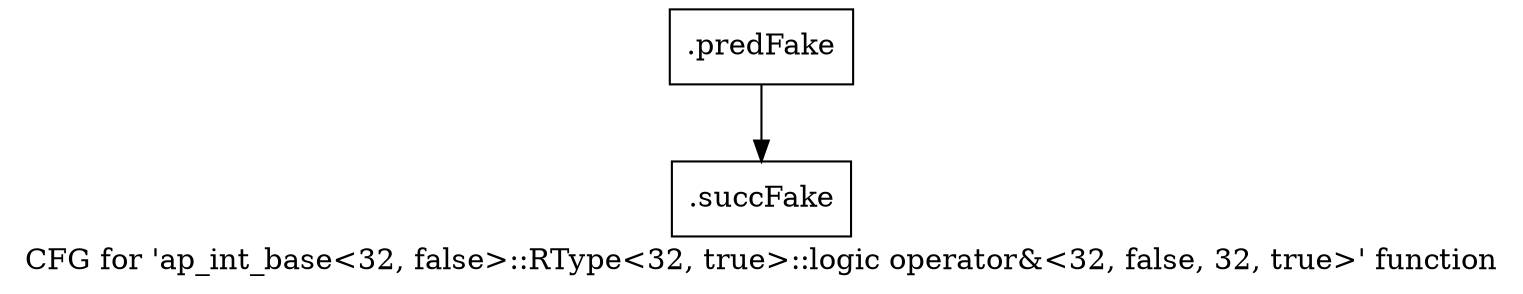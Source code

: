 digraph "CFG for 'ap_int_base\<32, false\>::RType\<32, true\>::logic operator&\<32, false, 32, true\>' function" {
	label="CFG for 'ap_int_base\<32, false\>::RType\<32, true\>::logic operator&\<32, false, 32, true\>' function";

	Node0x5d91cb0 [shape=record,filename="",linenumber="",label="{.predFake}"];
	Node0x5d91cb0 -> Node0x6289dd0[ callList="" memoryops="" filename="/mnt/xilinx/Vitis_HLS/2021.2/include/ap_int_base.h" execusionnum="20"];
	Node0x6289dd0 [shape=record,filename="/mnt/xilinx/Vitis_HLS/2021.2/include/ap_int_base.h",linenumber="1542",label="{.succFake}"];
}
